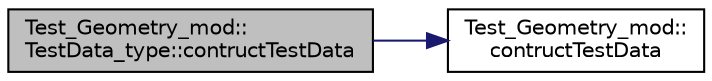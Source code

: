 digraph "Test_Geometry_mod::TestData_type::contructTestData"
{
 // LATEX_PDF_SIZE
  edge [fontname="Helvetica",fontsize="10",labelfontname="Helvetica",labelfontsize="10"];
  node [fontname="Helvetica",fontsize="10",shape=record];
  rankdir="LR";
  Node1 [label="Test_Geometry_mod::\lTestData_type::contructTestData",height=0.2,width=0.4,color="black", fillcolor="grey75", style="filled", fontcolor="black",tooltip=" "];
  Node1 -> Node2 [color="midnightblue",fontsize="10",style="solid",fontname="Helvetica"];
  Node2 [label="Test_Geometry_mod::\lcontructTestData",height=0.2,width=0.4,color="black", fillcolor="white", style="filled",URL="$namespaceTest__Geometry__mod.html#a418b6c1fe629b27291b1e1c50e4a50ae",tooltip=" "];
}
